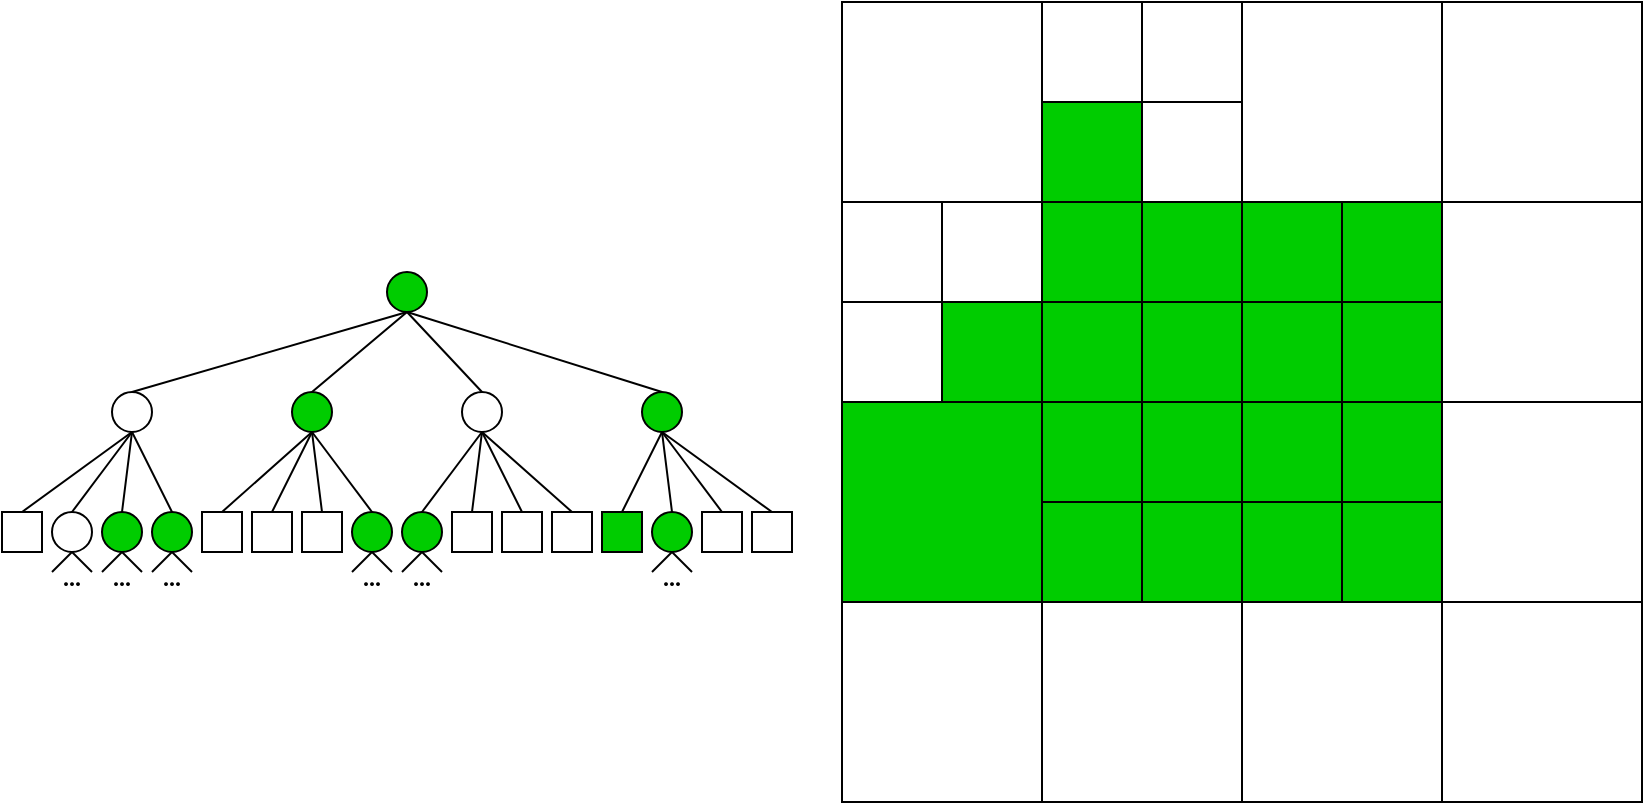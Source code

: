 <mxfile version="24.4.13" type="device">
  <diagram name="Page-1" id="Xse8WK59IOAnQLQ-py6_">
    <mxGraphModel dx="1669" dy="478" grid="1" gridSize="5" guides="0" tooltips="1" connect="0" arrows="0" fold="1" page="1" pageScale="1" pageWidth="850" pageHeight="1100" math="0" shadow="0">
      <root>
        <mxCell id="0" />
        <mxCell id="1" parent="0" />
        <mxCell id="wF1ciALJRRrJ7pzbPHmN-67" value="" style="ellipse;whiteSpace=wrap;html=1;fillColor=#00CC00;" vertex="1" parent="1">
          <mxGeometry x="-580" y="595" width="20" height="20" as="geometry" />
        </mxCell>
        <mxCell id="wF1ciALJRRrJ7pzbPHmN-83" value="" style="endArrow=none;html=1;rounded=0;" edge="1" parent="1">
          <mxGeometry width="50" height="50" relative="1" as="geometry">
            <mxPoint x="-580" y="625" as="sourcePoint" />
            <mxPoint x="-570" y="615" as="targetPoint" />
          </mxGeometry>
        </mxCell>
        <mxCell id="wF1ciALJRRrJ7pzbPHmN-85" value="" style="endArrow=none;html=1;rounded=0;" edge="1" parent="1">
          <mxGeometry width="50" height="50" relative="1" as="geometry">
            <mxPoint x="-560" y="625" as="sourcePoint" />
            <mxPoint x="-570" y="615" as="targetPoint" />
          </mxGeometry>
        </mxCell>
        <mxCell id="wF1ciALJRRrJ7pzbPHmN-86" value="..." style="text;html=1;align=center;verticalAlign=middle;whiteSpace=wrap;rounded=0;fontFamily=&quot;Latin Modern Mono 12&quot;;fontSize=12;fontStyle=1" vertex="1" parent="1">
          <mxGeometry x="-580" y="620" width="20" height="15" as="geometry" />
        </mxCell>
        <mxCell id="wF1ciALJRRrJ7pzbPHmN-103" value="" style="ellipse;whiteSpace=wrap;html=1;fillColor=#00CC00;" vertex="1" parent="1">
          <mxGeometry x="-455" y="595" width="20" height="20" as="geometry" />
        </mxCell>
        <mxCell id="wF1ciALJRRrJ7pzbPHmN-104" value="" style="endArrow=none;html=1;rounded=0;" edge="1" parent="1">
          <mxGeometry width="50" height="50" relative="1" as="geometry">
            <mxPoint x="-455" y="625" as="sourcePoint" />
            <mxPoint x="-445" y="615" as="targetPoint" />
          </mxGeometry>
        </mxCell>
        <mxCell id="wF1ciALJRRrJ7pzbPHmN-105" value="" style="endArrow=none;html=1;rounded=0;" edge="1" parent="1">
          <mxGeometry width="50" height="50" relative="1" as="geometry">
            <mxPoint x="-435" y="625" as="sourcePoint" />
            <mxPoint x="-445" y="615" as="targetPoint" />
          </mxGeometry>
        </mxCell>
        <mxCell id="wF1ciALJRRrJ7pzbPHmN-106" value="..." style="text;html=1;align=center;verticalAlign=middle;whiteSpace=wrap;rounded=0;fontFamily=&quot;Latin Modern Mono 12&quot;;fontSize=12;fontStyle=1" vertex="1" parent="1">
          <mxGeometry x="-455" y="620" width="20" height="15" as="geometry" />
        </mxCell>
        <mxCell id="wF1ciALJRRrJ7pzbPHmN-119" value="" style="ellipse;whiteSpace=wrap;html=1;" vertex="1" parent="1">
          <mxGeometry x="-755" y="595" width="20" height="20" as="geometry" />
        </mxCell>
        <mxCell id="wF1ciALJRRrJ7pzbPHmN-120" value="" style="endArrow=none;html=1;rounded=0;" edge="1" parent="1">
          <mxGeometry width="50" height="50" relative="1" as="geometry">
            <mxPoint x="-755" y="625" as="sourcePoint" />
            <mxPoint x="-745" y="615" as="targetPoint" />
          </mxGeometry>
        </mxCell>
        <mxCell id="wF1ciALJRRrJ7pzbPHmN-121" value="" style="endArrow=none;html=1;rounded=0;" edge="1" parent="1">
          <mxGeometry width="50" height="50" relative="1" as="geometry">
            <mxPoint x="-735" y="625" as="sourcePoint" />
            <mxPoint x="-745" y="615" as="targetPoint" />
          </mxGeometry>
        </mxCell>
        <mxCell id="wF1ciALJRRrJ7pzbPHmN-122" value="..." style="text;html=1;align=center;verticalAlign=middle;whiteSpace=wrap;rounded=0;fontFamily=&quot;Latin Modern Mono 12&quot;;fontSize=12;fontStyle=1" vertex="1" parent="1">
          <mxGeometry x="-755" y="620" width="20" height="15" as="geometry" />
        </mxCell>
        <mxCell id="wF1ciALJRRrJ7pzbPHmN-123" value="" style="ellipse;whiteSpace=wrap;html=1;fillColor=#00CC00;" vertex="1" parent="1">
          <mxGeometry x="-730" y="595" width="20" height="20" as="geometry" />
        </mxCell>
        <mxCell id="wF1ciALJRRrJ7pzbPHmN-124" value="" style="endArrow=none;html=1;rounded=0;" edge="1" parent="1">
          <mxGeometry width="50" height="50" relative="1" as="geometry">
            <mxPoint x="-730" y="625" as="sourcePoint" />
            <mxPoint x="-720" y="615" as="targetPoint" />
          </mxGeometry>
        </mxCell>
        <mxCell id="wF1ciALJRRrJ7pzbPHmN-125" value="" style="endArrow=none;html=1;rounded=0;" edge="1" parent="1">
          <mxGeometry width="50" height="50" relative="1" as="geometry">
            <mxPoint x="-710" y="625" as="sourcePoint" />
            <mxPoint x="-720" y="615" as="targetPoint" />
          </mxGeometry>
        </mxCell>
        <mxCell id="wF1ciALJRRrJ7pzbPHmN-126" value="..." style="text;html=1;align=center;verticalAlign=middle;whiteSpace=wrap;rounded=0;fontFamily=&quot;Latin Modern Mono 12&quot;;fontSize=12;fontStyle=1" vertex="1" parent="1">
          <mxGeometry x="-730" y="620" width="20" height="15" as="geometry" />
        </mxCell>
        <mxCell id="wF1ciALJRRrJ7pzbPHmN-127" value="" style="ellipse;whiteSpace=wrap;html=1;fillColor=#00CC00;" vertex="1" parent="1">
          <mxGeometry x="-705" y="595" width="20" height="20" as="geometry" />
        </mxCell>
        <mxCell id="wF1ciALJRRrJ7pzbPHmN-128" value="" style="endArrow=none;html=1;rounded=0;" edge="1" parent="1">
          <mxGeometry width="50" height="50" relative="1" as="geometry">
            <mxPoint x="-705" y="625" as="sourcePoint" />
            <mxPoint x="-695" y="615" as="targetPoint" />
          </mxGeometry>
        </mxCell>
        <mxCell id="wF1ciALJRRrJ7pzbPHmN-129" value="" style="endArrow=none;html=1;rounded=0;" edge="1" parent="1">
          <mxGeometry width="50" height="50" relative="1" as="geometry">
            <mxPoint x="-685" y="625" as="sourcePoint" />
            <mxPoint x="-695" y="615" as="targetPoint" />
          </mxGeometry>
        </mxCell>
        <mxCell id="wF1ciALJRRrJ7pzbPHmN-130" value="..." style="text;html=1;align=center;verticalAlign=middle;whiteSpace=wrap;rounded=0;fontFamily=&quot;Latin Modern Mono 12&quot;;fontSize=12;fontStyle=1" vertex="1" parent="1">
          <mxGeometry x="-705" y="620" width="20" height="15" as="geometry" />
        </mxCell>
        <mxCell id="wF1ciALJRRrJ7pzbPHmN-143" value="" style="ellipse;whiteSpace=wrap;html=1;fillColor=#00CC00;" vertex="1" parent="1">
          <mxGeometry x="-605" y="595" width="20" height="20" as="geometry" />
        </mxCell>
        <mxCell id="wF1ciALJRRrJ7pzbPHmN-144" value="" style="endArrow=none;html=1;rounded=0;" edge="1" parent="1">
          <mxGeometry width="50" height="50" relative="1" as="geometry">
            <mxPoint x="-605" y="625" as="sourcePoint" />
            <mxPoint x="-595" y="615" as="targetPoint" />
          </mxGeometry>
        </mxCell>
        <mxCell id="wF1ciALJRRrJ7pzbPHmN-145" value="" style="endArrow=none;html=1;rounded=0;" edge="1" parent="1">
          <mxGeometry width="50" height="50" relative="1" as="geometry">
            <mxPoint x="-585" y="625" as="sourcePoint" />
            <mxPoint x="-595" y="615" as="targetPoint" />
          </mxGeometry>
        </mxCell>
        <mxCell id="wF1ciALJRRrJ7pzbPHmN-146" value="..." style="text;html=1;align=center;verticalAlign=middle;whiteSpace=wrap;rounded=0;fontFamily=&quot;Latin Modern Mono 12&quot;;fontSize=12;fontStyle=1" vertex="1" parent="1">
          <mxGeometry x="-605" y="620" width="20" height="15" as="geometry" />
        </mxCell>
        <mxCell id="wF1ciALJRRrJ7pzbPHmN-147" value="" style="ellipse;whiteSpace=wrap;html=1;" vertex="1" parent="1">
          <mxGeometry x="-725" y="535" width="20" height="20" as="geometry" />
        </mxCell>
        <mxCell id="wF1ciALJRRrJ7pzbPHmN-148" value="" style="ellipse;whiteSpace=wrap;html=1;fillColor=#00CC00;" vertex="1" parent="1">
          <mxGeometry x="-460" y="535" width="20" height="20" as="geometry" />
        </mxCell>
        <mxCell id="wF1ciALJRRrJ7pzbPHmN-149" value="" style="ellipse;whiteSpace=wrap;html=1;fillColor=#00CC00;" vertex="1" parent="1">
          <mxGeometry x="-635" y="535" width="20" height="20" as="geometry" />
        </mxCell>
        <mxCell id="wF1ciALJRRrJ7pzbPHmN-150" value="" style="ellipse;whiteSpace=wrap;html=1;fillColor=#FFFFFF;" vertex="1" parent="1">
          <mxGeometry x="-550" y="535" width="20" height="20" as="geometry" />
        </mxCell>
        <mxCell id="wF1ciALJRRrJ7pzbPHmN-151" value="" style="ellipse;whiteSpace=wrap;html=1;fillColor=#00CC00;" vertex="1" parent="1">
          <mxGeometry x="-587.5" y="475" width="20" height="20" as="geometry" />
        </mxCell>
        <mxCell id="wF1ciALJRRrJ7pzbPHmN-152" value="" style="endArrow=none;html=1;rounded=0;" edge="1" parent="1">
          <mxGeometry width="50" height="50" relative="1" as="geometry">
            <mxPoint x="-715" y="535" as="sourcePoint" />
            <mxPoint x="-577.5" y="495" as="targetPoint" />
          </mxGeometry>
        </mxCell>
        <mxCell id="wF1ciALJRRrJ7pzbPHmN-153" value="" style="endArrow=none;html=1;rounded=0;" edge="1" parent="1">
          <mxGeometry width="50" height="50" relative="1" as="geometry">
            <mxPoint x="-450" y="535" as="sourcePoint" />
            <mxPoint x="-577.5" y="495" as="targetPoint" />
          </mxGeometry>
        </mxCell>
        <mxCell id="wF1ciALJRRrJ7pzbPHmN-155" value="" style="endArrow=none;html=1;rounded=0;" edge="1" parent="1">
          <mxGeometry width="50" height="50" relative="1" as="geometry">
            <mxPoint x="-625" y="535" as="sourcePoint" />
            <mxPoint x="-577.5" y="495" as="targetPoint" />
          </mxGeometry>
        </mxCell>
        <mxCell id="wF1ciALJRRrJ7pzbPHmN-156" value="" style="endArrow=none;html=1;rounded=0;" edge="1" parent="1">
          <mxGeometry width="50" height="50" relative="1" as="geometry">
            <mxPoint x="-540" y="535" as="sourcePoint" />
            <mxPoint x="-577.5" y="495" as="targetPoint" />
          </mxGeometry>
        </mxCell>
        <mxCell id="wF1ciALJRRrJ7pzbPHmN-157" value="" style="endArrow=none;html=1;rounded=0;" edge="1" parent="1">
          <mxGeometry width="50" height="50" relative="1" as="geometry">
            <mxPoint x="-770" y="595" as="sourcePoint" />
            <mxPoint x="-715" y="555" as="targetPoint" />
          </mxGeometry>
        </mxCell>
        <mxCell id="wF1ciALJRRrJ7pzbPHmN-158" value="" style="endArrow=none;html=1;rounded=0;" edge="1" parent="1">
          <mxGeometry width="50" height="50" relative="1" as="geometry">
            <mxPoint x="-745" y="595" as="sourcePoint" />
            <mxPoint x="-715" y="555" as="targetPoint" />
          </mxGeometry>
        </mxCell>
        <mxCell id="wF1ciALJRRrJ7pzbPHmN-159" value="" style="endArrow=none;html=1;rounded=0;" edge="1" parent="1">
          <mxGeometry width="50" height="50" relative="1" as="geometry">
            <mxPoint x="-720" y="595" as="sourcePoint" />
            <mxPoint x="-715" y="555" as="targetPoint" />
          </mxGeometry>
        </mxCell>
        <mxCell id="wF1ciALJRRrJ7pzbPHmN-160" value="" style="endArrow=none;html=1;rounded=0;" edge="1" parent="1">
          <mxGeometry width="50" height="50" relative="1" as="geometry">
            <mxPoint x="-695" y="595" as="sourcePoint" />
            <mxPoint x="-715" y="555" as="targetPoint" />
          </mxGeometry>
        </mxCell>
        <mxCell id="wF1ciALJRRrJ7pzbPHmN-161" value="" style="endArrow=none;html=1;rounded=0;" edge="1" parent="1">
          <mxGeometry width="50" height="50" relative="1" as="geometry">
            <mxPoint x="-470" y="595" as="sourcePoint" />
            <mxPoint x="-450" y="555" as="targetPoint" />
          </mxGeometry>
        </mxCell>
        <mxCell id="wF1ciALJRRrJ7pzbPHmN-162" value="" style="endArrow=none;html=1;rounded=0;" edge="1" parent="1">
          <mxGeometry width="50" height="50" relative="1" as="geometry">
            <mxPoint x="-445" y="595" as="sourcePoint" />
            <mxPoint x="-450" y="555" as="targetPoint" />
          </mxGeometry>
        </mxCell>
        <mxCell id="wF1ciALJRRrJ7pzbPHmN-163" value="" style="endArrow=none;html=1;rounded=0;" edge="1" parent="1">
          <mxGeometry width="50" height="50" relative="1" as="geometry">
            <mxPoint x="-420" y="595" as="sourcePoint" />
            <mxPoint x="-450" y="555" as="targetPoint" />
          </mxGeometry>
        </mxCell>
        <mxCell id="wF1ciALJRRrJ7pzbPHmN-164" value="" style="endArrow=none;html=1;rounded=0;" edge="1" parent="1">
          <mxGeometry width="50" height="50" relative="1" as="geometry">
            <mxPoint x="-395" y="595" as="sourcePoint" />
            <mxPoint x="-450" y="555" as="targetPoint" />
          </mxGeometry>
        </mxCell>
        <mxCell id="wF1ciALJRRrJ7pzbPHmN-165" value="" style="endArrow=none;html=1;rounded=0;" edge="1" parent="1">
          <mxGeometry width="50" height="50" relative="1" as="geometry">
            <mxPoint x="-670" y="595" as="sourcePoint" />
            <mxPoint x="-625" y="555" as="targetPoint" />
          </mxGeometry>
        </mxCell>
        <mxCell id="wF1ciALJRRrJ7pzbPHmN-166" value="" style="endArrow=none;html=1;rounded=0;" edge="1" parent="1">
          <mxGeometry width="50" height="50" relative="1" as="geometry">
            <mxPoint x="-645" y="595" as="sourcePoint" />
            <mxPoint x="-625" y="555" as="targetPoint" />
          </mxGeometry>
        </mxCell>
        <mxCell id="wF1ciALJRRrJ7pzbPHmN-167" value="" style="endArrow=none;html=1;rounded=0;" edge="1" parent="1">
          <mxGeometry width="50" height="50" relative="1" as="geometry">
            <mxPoint x="-620" y="595" as="sourcePoint" />
            <mxPoint x="-625" y="555" as="targetPoint" />
          </mxGeometry>
        </mxCell>
        <mxCell id="wF1ciALJRRrJ7pzbPHmN-168" value="" style="endArrow=none;html=1;rounded=0;" edge="1" parent="1">
          <mxGeometry width="50" height="50" relative="1" as="geometry">
            <mxPoint x="-595" y="595" as="sourcePoint" />
            <mxPoint x="-625" y="555" as="targetPoint" />
          </mxGeometry>
        </mxCell>
        <mxCell id="wF1ciALJRRrJ7pzbPHmN-169" value="" style="endArrow=none;html=1;rounded=0;" edge="1" parent="1">
          <mxGeometry width="50" height="50" relative="1" as="geometry">
            <mxPoint x="-570" y="595" as="sourcePoint" />
            <mxPoint x="-540" y="555" as="targetPoint" />
          </mxGeometry>
        </mxCell>
        <mxCell id="wF1ciALJRRrJ7pzbPHmN-170" value="" style="endArrow=none;html=1;rounded=0;" edge="1" parent="1">
          <mxGeometry width="50" height="50" relative="1" as="geometry">
            <mxPoint x="-545" y="595" as="sourcePoint" />
            <mxPoint x="-540" y="555" as="targetPoint" />
          </mxGeometry>
        </mxCell>
        <mxCell id="wF1ciALJRRrJ7pzbPHmN-171" value="" style="endArrow=none;html=1;rounded=0;" edge="1" parent="1">
          <mxGeometry width="50" height="50" relative="1" as="geometry">
            <mxPoint x="-520" y="595" as="sourcePoint" />
            <mxPoint x="-540" y="555" as="targetPoint" />
          </mxGeometry>
        </mxCell>
        <mxCell id="wF1ciALJRRrJ7pzbPHmN-172" value="" style="endArrow=none;html=1;rounded=0;" edge="1" parent="1">
          <mxGeometry width="50" height="50" relative="1" as="geometry">
            <mxPoint x="-495" y="595" as="sourcePoint" />
            <mxPoint x="-540" y="555" as="targetPoint" />
          </mxGeometry>
        </mxCell>
        <mxCell id="wF1ciALJRRrJ7pzbPHmN-173" value="" style="rounded=0;whiteSpace=wrap;html=1;" vertex="1" parent="1">
          <mxGeometry x="-360" y="340" width="100" height="100" as="geometry" />
        </mxCell>
        <mxCell id="wF1ciALJRRrJ7pzbPHmN-185" value="" style="rounded=0;whiteSpace=wrap;html=1;" vertex="1" parent="1">
          <mxGeometry x="-655" y="595" width="20" height="20" as="geometry" />
        </mxCell>
        <mxCell id="wF1ciALJRRrJ7pzbPHmN-186" value="" style="rounded=0;whiteSpace=wrap;html=1;" vertex="1" parent="1">
          <mxGeometry x="-555" y="595" width="20" height="20" as="geometry" />
        </mxCell>
        <mxCell id="wF1ciALJRRrJ7pzbPHmN-187" value="" style="rounded=0;whiteSpace=wrap;html=1;" vertex="1" parent="1">
          <mxGeometry x="-530" y="595" width="20" height="20" as="geometry" />
        </mxCell>
        <mxCell id="wF1ciALJRRrJ7pzbPHmN-188" value="" style="rounded=0;whiteSpace=wrap;html=1;" vertex="1" parent="1">
          <mxGeometry x="-405" y="595" width="20" height="20" as="geometry" />
        </mxCell>
        <mxCell id="wF1ciALJRRrJ7pzbPHmN-191" value="" style="rounded=0;whiteSpace=wrap;html=1;" vertex="1" parent="1">
          <mxGeometry x="-360" y="440" width="50" height="50" as="geometry" />
        </mxCell>
        <mxCell id="wF1ciALJRRrJ7pzbPHmN-198" value="" style="rounded=0;whiteSpace=wrap;html=1;fillColor=#00CC00;" vertex="1" parent="1">
          <mxGeometry x="-210" y="490" width="50" height="50" as="geometry" />
        </mxCell>
        <mxCell id="wF1ciALJRRrJ7pzbPHmN-215" value="" style="rounded=0;whiteSpace=wrap;html=1;" vertex="1" parent="1">
          <mxGeometry x="-160" y="340" width="100" height="100" as="geometry" />
        </mxCell>
        <mxCell id="wF1ciALJRRrJ7pzbPHmN-216" value="" style="rounded=0;whiteSpace=wrap;html=1;" vertex="1" parent="1">
          <mxGeometry x="-60" y="340" width="100" height="100" as="geometry" />
        </mxCell>
        <mxCell id="wF1ciALJRRrJ7pzbPHmN-220" value="" style="rounded=0;whiteSpace=wrap;html=1;" vertex="1" parent="1">
          <mxGeometry x="-60" y="440" width="100" height="100" as="geometry" />
        </mxCell>
        <mxCell id="wF1ciALJRRrJ7pzbPHmN-223" value="" style="rounded=0;whiteSpace=wrap;html=1;fillColor=#00CC00;" vertex="1" parent="1">
          <mxGeometry x="-360" y="540" width="100" height="100" as="geometry" />
        </mxCell>
        <mxCell id="wF1ciALJRRrJ7pzbPHmN-226" value="" style="rounded=0;whiteSpace=wrap;html=1;" vertex="1" parent="1">
          <mxGeometry x="-60" y="540" width="100" height="100" as="geometry" />
        </mxCell>
        <mxCell id="wF1ciALJRRrJ7pzbPHmN-227" value="" style="rounded=0;whiteSpace=wrap;html=1;" vertex="1" parent="1">
          <mxGeometry x="-360" y="640" width="100" height="100" as="geometry" />
        </mxCell>
        <mxCell id="wF1ciALJRRrJ7pzbPHmN-228" value="" style="rounded=0;whiteSpace=wrap;html=1;" vertex="1" parent="1">
          <mxGeometry x="-260" y="640" width="100" height="100" as="geometry" />
        </mxCell>
        <mxCell id="wF1ciALJRRrJ7pzbPHmN-229" value="" style="rounded=0;whiteSpace=wrap;html=1;" vertex="1" parent="1">
          <mxGeometry x="-160" y="640" width="100" height="100" as="geometry" />
        </mxCell>
        <mxCell id="wF1ciALJRRrJ7pzbPHmN-230" value="" style="rounded=0;whiteSpace=wrap;html=1;" vertex="1" parent="1">
          <mxGeometry x="-60" y="640" width="100" height="100" as="geometry" />
        </mxCell>
        <mxCell id="wF1ciALJRRrJ7pzbPHmN-231" value="" style="rounded=0;whiteSpace=wrap;html=1;fillColor=#00CC00;" vertex="1" parent="1">
          <mxGeometry x="-260" y="490" width="50" height="50" as="geometry" />
        </mxCell>
        <mxCell id="wF1ciALJRRrJ7pzbPHmN-232" value="" style="rounded=0;whiteSpace=wrap;html=1;fillColor=#00CC00;" vertex="1" parent="1">
          <mxGeometry x="-210" y="440" width="50" height="50" as="geometry" />
        </mxCell>
        <mxCell id="wF1ciALJRRrJ7pzbPHmN-233" value="" style="rounded=0;whiteSpace=wrap;html=1;fillColor=#00CC00;" vertex="1" parent="1">
          <mxGeometry x="-160" y="440" width="50" height="50" as="geometry" />
        </mxCell>
        <mxCell id="wF1ciALJRRrJ7pzbPHmN-234" value="" style="rounded=0;whiteSpace=wrap;html=1;fillColor=#00CC00;" vertex="1" parent="1">
          <mxGeometry x="-110" y="440" width="50" height="50" as="geometry" />
        </mxCell>
        <mxCell id="wF1ciALJRRrJ7pzbPHmN-235" value="" style="rounded=0;whiteSpace=wrap;html=1;fillColor=#00CC00;" vertex="1" parent="1">
          <mxGeometry x="-110" y="490" width="50" height="50" as="geometry" />
        </mxCell>
        <mxCell id="wF1ciALJRRrJ7pzbPHmN-236" value="" style="rounded=0;whiteSpace=wrap;html=1;fillColor=#00CC00;" vertex="1" parent="1">
          <mxGeometry x="-110" y="540" width="50" height="50" as="geometry" />
        </mxCell>
        <mxCell id="wF1ciALJRRrJ7pzbPHmN-237" value="" style="rounded=0;whiteSpace=wrap;html=1;fillColor=#00CC00;" vertex="1" parent="1">
          <mxGeometry x="-160" y="590" width="50" height="50" as="geometry" />
        </mxCell>
        <mxCell id="wF1ciALJRRrJ7pzbPHmN-238" value="" style="rounded=0;whiteSpace=wrap;html=1;fillColor=#00CC00;" vertex="1" parent="1">
          <mxGeometry x="-210" y="590" width="50" height="50" as="geometry" />
        </mxCell>
        <mxCell id="wF1ciALJRRrJ7pzbPHmN-239" value="" style="rounded=0;whiteSpace=wrap;html=1;fillColor=#00CC00;" vertex="1" parent="1">
          <mxGeometry x="-260" y="590" width="50" height="50" as="geometry" />
        </mxCell>
        <mxCell id="wF1ciALJRRrJ7pzbPHmN-240" value="" style="rounded=0;whiteSpace=wrap;html=1;fillColor=#00CC00;" vertex="1" parent="1">
          <mxGeometry x="-260" y="540" width="50" height="50" as="geometry" />
        </mxCell>
        <mxCell id="wF1ciALJRRrJ7pzbPHmN-243" value="" style="rounded=0;whiteSpace=wrap;html=1;fillColor=#00CC00;" vertex="1" parent="1">
          <mxGeometry x="-210" y="540" width="50" height="50" as="geometry" />
        </mxCell>
        <mxCell id="wF1ciALJRRrJ7pzbPHmN-244" value="" style="rounded=0;whiteSpace=wrap;html=1;fillColor=#00CC00;" vertex="1" parent="1">
          <mxGeometry x="-160" y="540" width="50" height="50" as="geometry" />
        </mxCell>
        <mxCell id="wF1ciALJRRrJ7pzbPHmN-245" value="" style="rounded=0;whiteSpace=wrap;html=1;fillColor=#00CC00;" vertex="1" parent="1">
          <mxGeometry x="-160" y="490" width="50" height="50" as="geometry" />
        </mxCell>
        <mxCell id="wF1ciALJRRrJ7pzbPHmN-246" value="" style="rounded=0;whiteSpace=wrap;html=1;fillColor=#00CC00;" vertex="1" parent="1">
          <mxGeometry x="-110" y="590" width="50" height="50" as="geometry" />
        </mxCell>
        <mxCell id="wF1ciALJRRrJ7pzbPHmN-247" value="" style="rounded=0;whiteSpace=wrap;html=1;fillColor=#00CC00;" vertex="1" parent="1">
          <mxGeometry x="-260" y="440" width="50" height="50" as="geometry" />
        </mxCell>
        <mxCell id="wF1ciALJRRrJ7pzbPHmN-248" value="" style="rounded=0;whiteSpace=wrap;html=1;" vertex="1" parent="1">
          <mxGeometry x="-310" y="440" width="50" height="50" as="geometry" />
        </mxCell>
        <mxCell id="wF1ciALJRRrJ7pzbPHmN-249" value="" style="rounded=0;whiteSpace=wrap;html=1;" vertex="1" parent="1">
          <mxGeometry x="-360" y="490" width="50" height="50" as="geometry" />
        </mxCell>
        <mxCell id="wF1ciALJRRrJ7pzbPHmN-250" value="" style="rounded=0;whiteSpace=wrap;html=1;fillColor=#00CC00;" vertex="1" parent="1">
          <mxGeometry x="-310" y="490" width="50" height="50" as="geometry" />
        </mxCell>
        <mxCell id="wF1ciALJRRrJ7pzbPHmN-251" value="" style="rounded=0;whiteSpace=wrap;html=1;" vertex="1" parent="1">
          <mxGeometry x="-260" y="340" width="50" height="50" as="geometry" />
        </mxCell>
        <mxCell id="wF1ciALJRRrJ7pzbPHmN-252" value="" style="rounded=0;whiteSpace=wrap;html=1;" vertex="1" parent="1">
          <mxGeometry x="-210" y="340" width="50" height="50" as="geometry" />
        </mxCell>
        <mxCell id="wF1ciALJRRrJ7pzbPHmN-253" value="" style="rounded=0;whiteSpace=wrap;html=1;" vertex="1" parent="1">
          <mxGeometry x="-210" y="390" width="50" height="50" as="geometry" />
        </mxCell>
        <mxCell id="wF1ciALJRRrJ7pzbPHmN-254" value="" style="rounded=0;whiteSpace=wrap;html=1;fillColor=#00CC00;" vertex="1" parent="1">
          <mxGeometry x="-260" y="390" width="50" height="50" as="geometry" />
        </mxCell>
        <mxCell id="wF1ciALJRRrJ7pzbPHmN-255" value="" style="rounded=0;whiteSpace=wrap;html=1;" vertex="1" parent="1">
          <mxGeometry x="-780" y="595" width="20" height="20" as="geometry" />
        </mxCell>
        <mxCell id="wF1ciALJRRrJ7pzbPHmN-256" value="" style="rounded=0;whiteSpace=wrap;html=1;" vertex="1" parent="1">
          <mxGeometry x="-680" y="595" width="20" height="20" as="geometry" />
        </mxCell>
        <mxCell id="wF1ciALJRRrJ7pzbPHmN-257" value="" style="rounded=0;whiteSpace=wrap;html=1;" vertex="1" parent="1">
          <mxGeometry x="-630" y="595" width="20" height="20" as="geometry" />
        </mxCell>
        <mxCell id="wF1ciALJRRrJ7pzbPHmN-258" value="" style="rounded=0;whiteSpace=wrap;html=1;" vertex="1" parent="1">
          <mxGeometry x="-505" y="595" width="20" height="20" as="geometry" />
        </mxCell>
        <mxCell id="wF1ciALJRRrJ7pzbPHmN-259" value="" style="rounded=0;whiteSpace=wrap;html=1;" vertex="1" parent="1">
          <mxGeometry x="-430" y="595" width="20" height="20" as="geometry" />
        </mxCell>
        <mxCell id="wF1ciALJRRrJ7pzbPHmN-260" value="" style="rounded=0;whiteSpace=wrap;html=1;fillColor=#00CC00;" vertex="1" parent="1">
          <mxGeometry x="-480" y="595" width="20" height="20" as="geometry" />
        </mxCell>
      </root>
    </mxGraphModel>
  </diagram>
</mxfile>
